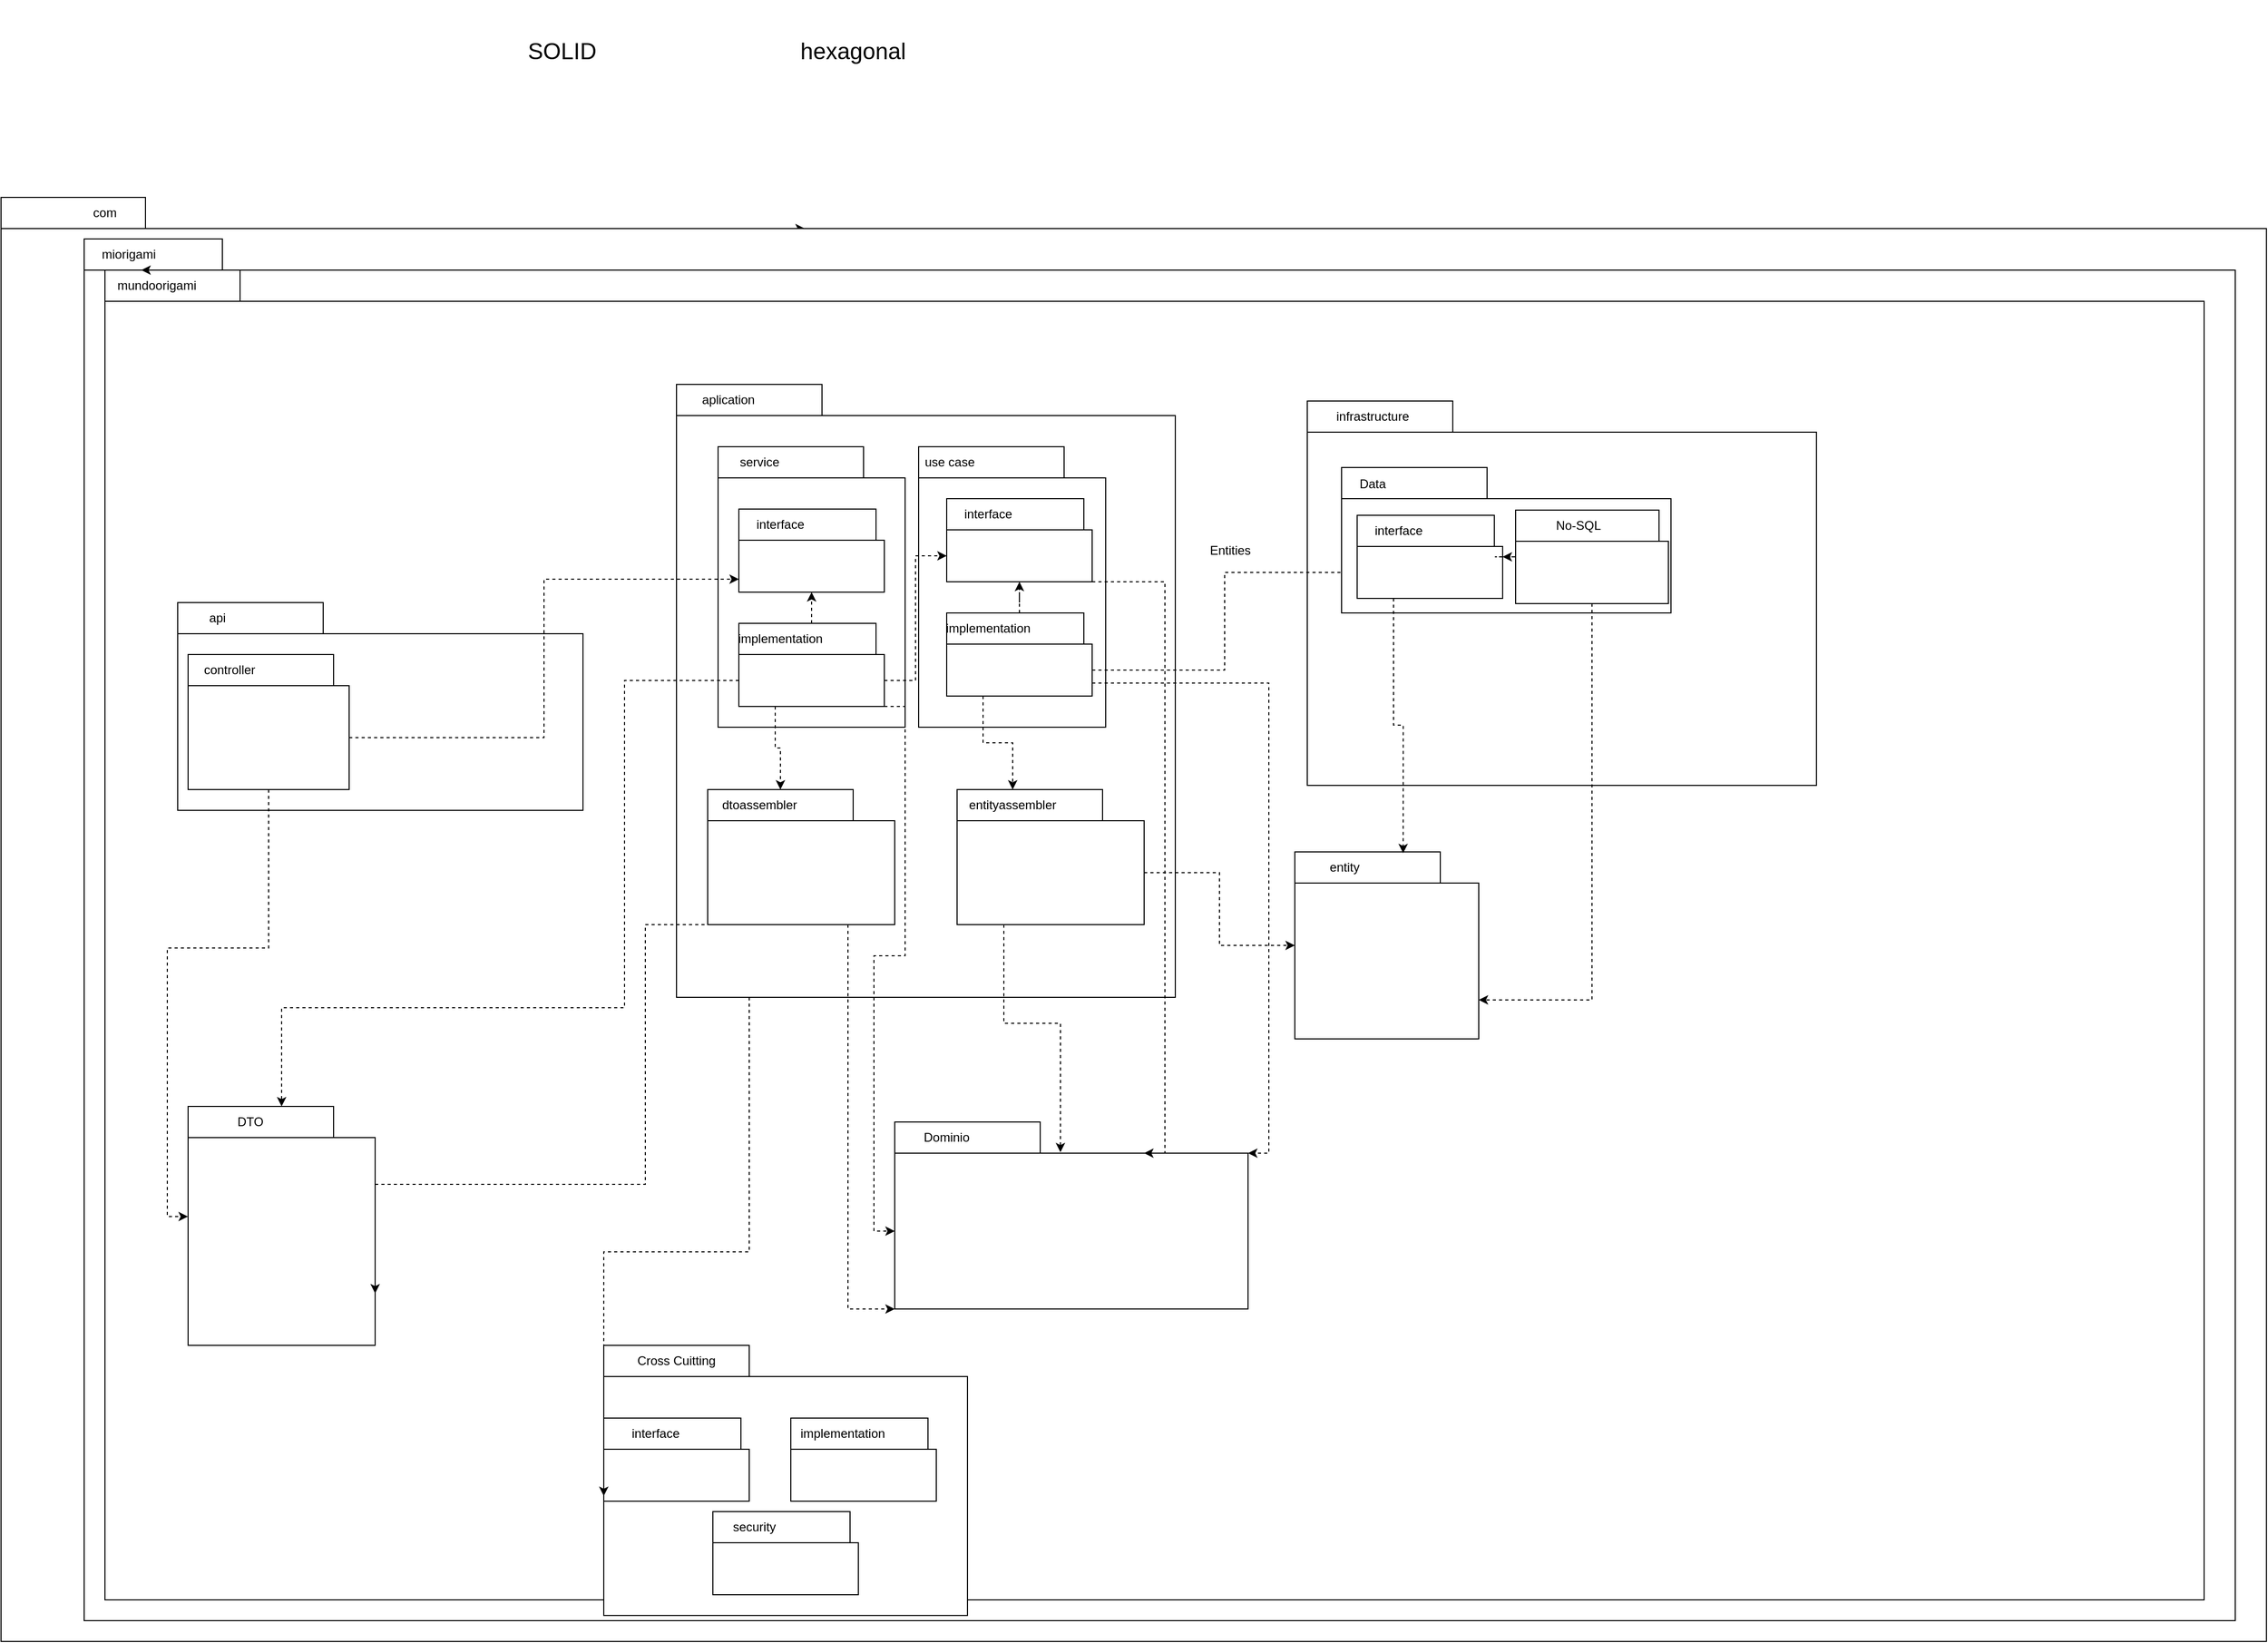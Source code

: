 <mxfile version="20.4.0" type="github" pages="2">
  <diagram id="njSuFOlGxyn5PJmG5m-q" name="Página-1">
    <mxGraphModel dx="3858" dy="2456" grid="1" gridSize="10" guides="1" tooltips="1" connect="1" arrows="1" fold="1" page="1" pageScale="1" pageWidth="827" pageHeight="1169" math="0" shadow="0">
      <root>
        <mxCell id="0" />
        <mxCell id="1" parent="0" />
        <mxCell id="4pJF7ue7lpUlPbhgmUZr-3" style="edgeStyle=orthogonalEdgeStyle;rounded=0;orthogonalLoop=1;jettySize=auto;html=1;dashed=1;" parent="1" edge="1">
          <mxGeometry relative="1" as="geometry">
            <mxPoint x="-226.5" y="-290" as="sourcePoint" />
            <mxPoint x="-146.5" y="-290" as="targetPoint" />
          </mxGeometry>
        </mxCell>
        <mxCell id="4pJF7ue7lpUlPbhgmUZr-6" value="Text" style="text;html=1;strokeColor=none;fillColor=none;align=center;verticalAlign=middle;whiteSpace=wrap;rounded=0;" parent="1" vertex="1">
          <mxGeometry x="160" y="120" width="60" height="30" as="geometry" />
        </mxCell>
        <mxCell id="4pJF7ue7lpUlPbhgmUZr-11" value="Mundo Origami" style="text;html=1;strokeColor=none;fillColor=none;align=center;verticalAlign=middle;whiteSpace=wrap;rounded=0;" parent="1" vertex="1">
          <mxGeometry x="-430" y="10" width="60" height="30" as="geometry" />
        </mxCell>
        <mxCell id="4pJF7ue7lpUlPbhgmUZr-12" style="edgeStyle=orthogonalEdgeStyle;rounded=0;orthogonalLoop=1;jettySize=auto;html=1;dashed=1;exitX=0;exitY=0;exitDx=390;exitDy=115;exitPerimeter=0;entryX=0;entryY=0;entryDx=0;entryDy=115;entryPerimeter=0;" parent="1" edge="1">
          <mxGeometry relative="1" as="geometry">
            <mxPoint x="243.5" y="-275" as="sourcePoint" />
            <mxPoint x="303.5" y="-275" as="targetPoint" />
          </mxGeometry>
        </mxCell>
        <mxCell id="FZhuZUUJ5nNlcM6EinAX-2" value="" style="shape=folder;fontStyle=1;spacingTop=10;tabWidth=130;tabHeight=30;tabPosition=left;html=1;" parent="1" vertex="1">
          <mxGeometry x="-920" y="-320" width="2180" height="1390" as="geometry" />
        </mxCell>
        <mxCell id="FZhuZUUJ5nNlcM6EinAX-3" value="" style="shape=folder;fontStyle=1;spacingTop=10;tabWidth=130;tabHeight=30;tabPosition=left;html=1;" parent="1" vertex="1">
          <mxGeometry x="-840" y="-280" width="2070" height="1330" as="geometry" />
        </mxCell>
        <mxCell id="FZhuZUUJ5nNlcM6EinAX-20" value="" style="shape=folder;fontStyle=1;spacingTop=10;tabWidth=130;tabHeight=30;tabPosition=left;html=1;" parent="1" vertex="1">
          <mxGeometry x="-820" y="-250" width="2020" height="1280" as="geometry" />
        </mxCell>
        <mxCell id="FZhuZUUJ5nNlcM6EinAX-21" value="com" style="text;html=1;strokeColor=none;fillColor=none;align=center;verticalAlign=middle;whiteSpace=wrap;rounded=0;" parent="1" vertex="1">
          <mxGeometry x="-850" y="-320" width="60" height="30" as="geometry" />
        </mxCell>
        <mxCell id="FZhuZUUJ5nNlcM6EinAX-22" value="miorigami" style="text;html=1;strokeColor=none;fillColor=none;align=center;verticalAlign=middle;whiteSpace=wrap;rounded=0;" parent="1" vertex="1">
          <mxGeometry x="-827" y="-280" width="60" height="30" as="geometry" />
        </mxCell>
        <mxCell id="FZhuZUUJ5nNlcM6EinAX-23" value="mundoorigami" style="text;html=1;strokeColor=none;fillColor=none;align=center;verticalAlign=middle;whiteSpace=wrap;rounded=0;" parent="1" vertex="1">
          <mxGeometry x="-800" y="-250" width="60" height="30" as="geometry" />
        </mxCell>
        <mxCell id="FZhuZUUJ5nNlcM6EinAX-28" value="" style="shape=folder;fontStyle=1;spacingTop=10;tabWidth=140;tabHeight=30;tabPosition=left;html=1;" parent="1" vertex="1">
          <mxGeometry x="-750" y="70" width="390" height="200" as="geometry" />
        </mxCell>
        <mxCell id="FZhuZUUJ5nNlcM6EinAX-29" value="api&amp;nbsp;" style="text;html=1;strokeColor=none;fillColor=none;align=center;verticalAlign=middle;whiteSpace=wrap;rounded=0;" parent="1" vertex="1">
          <mxGeometry x="-740" y="70" width="60" height="30" as="geometry" />
        </mxCell>
        <mxCell id="FZhuZUUJ5nNlcM6EinAX-30" value="" style="shape=folder;fontStyle=1;spacingTop=10;tabWidth=140;tabHeight=30;tabPosition=left;html=1;" parent="1" vertex="1">
          <mxGeometry x="-270" y="-140" width="480" height="590" as="geometry" />
        </mxCell>
        <mxCell id="FZhuZUUJ5nNlcM6EinAX-31" value="" style="shape=folder;fontStyle=1;spacingTop=10;tabWidth=140;tabHeight=30;tabPosition=left;html=1;" parent="1" vertex="1">
          <mxGeometry x="337" y="-124" width="490" height="370" as="geometry" />
        </mxCell>
        <mxCell id="FZhuZUUJ5nNlcM6EinAX-33" value="aplication" style="text;html=1;strokeColor=none;fillColor=none;align=center;verticalAlign=middle;whiteSpace=wrap;rounded=0;" parent="1" vertex="1">
          <mxGeometry x="-250" y="-140" width="60" height="30" as="geometry" />
        </mxCell>
        <mxCell id="Q-lflpS56EtilcvzjH1G-3" style="edgeStyle=orthogonalEdgeStyle;rounded=0;orthogonalLoop=1;jettySize=auto;html=1;exitX=0.5;exitY=1;exitDx=0;exitDy=0;exitPerimeter=0;entryX=-0.001;entryY=0.461;entryDx=0;entryDy=0;entryPerimeter=0;dashed=1;" parent="1" source="B2iAS1njUcuaEuBR_V0X-3" target="B2iAS1njUcuaEuBR_V0X-8" edge="1">
          <mxGeometry relative="1" as="geometry" />
        </mxCell>
        <mxCell id="B2iAS1njUcuaEuBR_V0X-3" value="" style="shape=folder;fontStyle=1;spacingTop=10;tabWidth=140;tabHeight=30;tabPosition=left;html=1;" parent="1" vertex="1">
          <mxGeometry x="-740" y="120" width="155" height="130" as="geometry" />
        </mxCell>
        <mxCell id="B2iAS1njUcuaEuBR_V0X-8" value="" style="shape=folder;fontStyle=1;spacingTop=10;tabWidth=140;tabHeight=30;tabPosition=left;html=1;" parent="1" vertex="1">
          <mxGeometry x="-740" y="555" width="180" height="230" as="geometry" />
        </mxCell>
        <mxCell id="B2iAS1njUcuaEuBR_V0X-9" value="DTO" style="text;html=1;strokeColor=none;fillColor=none;align=center;verticalAlign=middle;whiteSpace=wrap;rounded=0;" parent="1" vertex="1">
          <mxGeometry x="-710" y="555" width="60" height="30" as="geometry" />
        </mxCell>
        <mxCell id="B2iAS1njUcuaEuBR_V0X-10" value="" style="shape=folder;fontStyle=1;spacingTop=10;tabWidth=140;tabHeight=30;tabPosition=left;html=1;" parent="1" vertex="1">
          <mxGeometry x="-60" y="570" width="340" height="180" as="geometry" />
        </mxCell>
        <mxCell id="B2iAS1njUcuaEuBR_V0X-11" value="Dominio" style="text;html=1;strokeColor=none;fillColor=none;align=center;verticalAlign=middle;whiteSpace=wrap;rounded=0;" parent="1" vertex="1">
          <mxGeometry x="-40" y="570" width="60" height="30" as="geometry" />
        </mxCell>
        <mxCell id="B2iAS1njUcuaEuBR_V0X-14" value="infrastructure" style="text;html=1;strokeColor=none;fillColor=none;align=center;verticalAlign=middle;whiteSpace=wrap;rounded=0;" parent="1" vertex="1">
          <mxGeometry x="370" y="-124" width="60" height="30" as="geometry" />
        </mxCell>
        <mxCell id="B2iAS1njUcuaEuBR_V0X-17" value="" style="shape=folder;fontStyle=1;spacingTop=10;tabWidth=140;tabHeight=30;tabPosition=left;html=1;" parent="1" vertex="1">
          <mxGeometry x="-230" y="-80" width="180" height="270" as="geometry" />
        </mxCell>
        <mxCell id="B2iAS1njUcuaEuBR_V0X-18" value="" style="shape=folder;fontStyle=1;spacingTop=10;tabWidth=140;tabHeight=30;tabPosition=left;html=1;" parent="1" vertex="1">
          <mxGeometry x="-210" y="-20" width="140" height="80" as="geometry" />
        </mxCell>
        <mxCell id="Q-lflpS56EtilcvzjH1G-7" style="edgeStyle=orthogonalEdgeStyle;rounded=0;orthogonalLoop=1;jettySize=auto;html=1;exitX=0;exitY=0;exitDx=0;exitDy=55;exitPerimeter=0;dashed=1;" parent="1" source="B2iAS1njUcuaEuBR_V0X-19" target="B2iAS1njUcuaEuBR_V0X-8" edge="1">
          <mxGeometry relative="1" as="geometry">
            <Array as="points">
              <mxPoint x="-320" y="145" />
              <mxPoint x="-320" y="460" />
              <mxPoint x="-650" y="460" />
            </Array>
          </mxGeometry>
        </mxCell>
        <mxCell id="Q-lflpS56EtilcvzjH1G-11" style="edgeStyle=orthogonalEdgeStyle;rounded=0;orthogonalLoop=1;jettySize=auto;html=1;exitX=0.25;exitY=1;exitDx=0;exitDy=0;exitPerimeter=0;entryX=0.75;entryY=0;entryDx=0;entryDy=0;dashed=1;" parent="1" source="B2iAS1njUcuaEuBR_V0X-19" target="B2iAS1njUcuaEuBR_V0X-58" edge="1">
          <mxGeometry relative="1" as="geometry" />
        </mxCell>
        <mxCell id="Q-lflpS56EtilcvzjH1G-21" style="edgeStyle=orthogonalEdgeStyle;rounded=0;orthogonalLoop=1;jettySize=auto;html=1;exitX=0;exitY=0;exitDx=140;exitDy=80;exitPerimeter=0;entryX=0;entryY=0;entryDx=0;entryDy=105;entryPerimeter=0;dashed=1;" parent="1" source="B2iAS1njUcuaEuBR_V0X-19" target="B2iAS1njUcuaEuBR_V0X-10" edge="1">
          <mxGeometry relative="1" as="geometry">
            <Array as="points">
              <mxPoint x="-50" y="170" />
              <mxPoint x="-50" y="410" />
              <mxPoint x="-80" y="410" />
              <mxPoint x="-80" y="675" />
            </Array>
          </mxGeometry>
        </mxCell>
        <mxCell id="B2iAS1njUcuaEuBR_V0X-19" value="" style="shape=folder;fontStyle=1;spacingTop=10;tabWidth=140;tabHeight=30;tabPosition=left;html=1;" parent="1" vertex="1">
          <mxGeometry x="-210" y="90" width="140" height="80" as="geometry" />
        </mxCell>
        <mxCell id="B2iAS1njUcuaEuBR_V0X-20" value="interface" style="text;html=1;strokeColor=none;fillColor=none;align=center;verticalAlign=middle;whiteSpace=wrap;rounded=0;" parent="1" vertex="1">
          <mxGeometry x="-200" y="-20" width="60" height="30" as="geometry" />
        </mxCell>
        <mxCell id="B2iAS1njUcuaEuBR_V0X-21" value="service" style="text;html=1;strokeColor=none;fillColor=none;align=center;verticalAlign=middle;whiteSpace=wrap;rounded=0;" parent="1" vertex="1">
          <mxGeometry x="-220" y="-80" width="60" height="30" as="geometry" />
        </mxCell>
        <mxCell id="Q-lflpS56EtilcvzjH1G-18" style="edgeStyle=orthogonalEdgeStyle;rounded=0;orthogonalLoop=1;jettySize=auto;html=1;exitX=1;exitY=0;exitDx=0;exitDy=0;entryX=0.5;entryY=1;entryDx=0;entryDy=0;entryPerimeter=0;dashed=1;" parent="1" source="B2iAS1njUcuaEuBR_V0X-22" target="B2iAS1njUcuaEuBR_V0X-18" edge="1">
          <mxGeometry relative="1" as="geometry" />
        </mxCell>
        <mxCell id="B2iAS1njUcuaEuBR_V0X-22" value="implementation" style="text;html=1;strokeColor=none;fillColor=none;align=center;verticalAlign=middle;whiteSpace=wrap;rounded=0;" parent="1" vertex="1">
          <mxGeometry x="-200" y="90" width="60" height="30" as="geometry" />
        </mxCell>
        <mxCell id="B2iAS1njUcuaEuBR_V0X-23" value="controller&lt;span style=&quot;color: rgba(0, 0, 0, 0); font-family: monospace; font-size: 0px; text-align: start;&quot;&gt;%3CmxGraphModel%3E%3Croot%3E%3CmxCell%20id%3D%220%22%2F%3E%3CmxCell%20id%3D%221%22%20parent%3D%220%22%2F%3E%3CmxCell%20id%3D%222%22%20value%3D%22interface%22%20style%3D%22text%3Bhtml%3D1%3BstrokeColor%3Dnone%3BfillColor%3Dnone%3Balign%3Dcenter%3BverticalAlign%3Dmiddle%3BwhiteSpace%3Dwrap%3Brounded%3D0%3B%22%20vertex%3D%221%22%20parent%3D%221%22%3E%3CmxGeometry%20x%3D%22-190%22%20y%3D%22-20%22%20width%3D%2260%22%20height%3D%2230%22%20as%3D%22geometry%22%2F%3E%3C%2FmxCell%3E%3C%2Froot%3E%3C%2FmxGraphModel%3E&lt;/span&gt;" style="text;html=1;strokeColor=none;fillColor=none;align=center;verticalAlign=middle;whiteSpace=wrap;rounded=0;" parent="1" vertex="1">
          <mxGeometry x="-730" y="120" width="60" height="30" as="geometry" />
        </mxCell>
        <mxCell id="B2iAS1njUcuaEuBR_V0X-24" value="" style="shape=folder;fontStyle=1;spacingTop=10;tabWidth=140;tabHeight=30;tabPosition=left;html=1;" parent="1" vertex="1">
          <mxGeometry x="-340" y="785" width="350" height="260" as="geometry" />
        </mxCell>
        <mxCell id="B2iAS1njUcuaEuBR_V0X-25" value="Cross Cuitting" style="text;html=1;strokeColor=none;fillColor=none;align=center;verticalAlign=middle;whiteSpace=wrap;rounded=0;" parent="1" vertex="1">
          <mxGeometry x="-310" y="785" width="80" height="30" as="geometry" />
        </mxCell>
        <mxCell id="B2iAS1njUcuaEuBR_V0X-26" style="edgeStyle=orthogonalEdgeStyle;rounded=0;orthogonalLoop=1;jettySize=auto;html=1;exitX=0.5;exitY=0;exitDx=0;exitDy=0;entryX=0.25;entryY=0;entryDx=0;entryDy=0;" parent="1" source="FZhuZUUJ5nNlcM6EinAX-23" target="FZhuZUUJ5nNlcM6EinAX-23" edge="1">
          <mxGeometry relative="1" as="geometry" />
        </mxCell>
        <mxCell id="B2iAS1njUcuaEuBR_V0X-27" value="" style="shape=folder;fontStyle=1;spacingTop=10;tabWidth=140;tabHeight=30;tabPosition=left;html=1;" parent="1" vertex="1">
          <mxGeometry x="325" y="310" width="177" height="180" as="geometry" />
        </mxCell>
        <mxCell id="B2iAS1njUcuaEuBR_V0X-28" value="entity" style="text;html=1;strokeColor=none;fillColor=none;align=center;verticalAlign=middle;whiteSpace=wrap;rounded=0;" parent="1" vertex="1">
          <mxGeometry x="343" y="310" width="60" height="30" as="geometry" />
        </mxCell>
        <mxCell id="B2iAS1njUcuaEuBR_V0X-34" value="" style="shape=folder;fontStyle=1;spacingTop=10;tabWidth=140;tabHeight=30;tabPosition=left;html=1;" parent="1" vertex="1">
          <mxGeometry x="-37" y="-80" width="180" height="270" as="geometry" />
        </mxCell>
        <mxCell id="B2iAS1njUcuaEuBR_V0X-35" value="use case" style="text;html=1;strokeColor=none;fillColor=none;align=center;verticalAlign=middle;whiteSpace=wrap;rounded=0;" parent="1" vertex="1">
          <mxGeometry x="-37" y="-80" width="60" height="30" as="geometry" />
        </mxCell>
        <mxCell id="Q-lflpS56EtilcvzjH1G-20" style="edgeStyle=orthogonalEdgeStyle;rounded=0;orthogonalLoop=1;jettySize=auto;html=1;exitX=0;exitY=0;exitDx=140;exitDy=80;exitPerimeter=0;entryX=0;entryY=0;entryDx=240;entryDy=30;entryPerimeter=0;dashed=1;" parent="1" source="B2iAS1njUcuaEuBR_V0X-36" target="B2iAS1njUcuaEuBR_V0X-10" edge="1">
          <mxGeometry relative="1" as="geometry">
            <Array as="points">
              <mxPoint x="200" y="50" />
              <mxPoint x="200" y="600" />
            </Array>
          </mxGeometry>
        </mxCell>
        <mxCell id="B2iAS1njUcuaEuBR_V0X-36" value="" style="shape=folder;fontStyle=1;spacingTop=10;tabWidth=140;tabHeight=30;tabPosition=left;html=1;" parent="1" vertex="1">
          <mxGeometry x="-10" y="-30" width="140" height="80" as="geometry" />
        </mxCell>
        <mxCell id="Q-lflpS56EtilcvzjH1G-12" style="edgeStyle=orthogonalEdgeStyle;rounded=0;orthogonalLoop=1;jettySize=auto;html=1;exitX=0;exitY=0;exitDx=140;exitDy=55;exitPerimeter=0;entryX=0;entryY=0;entryDx=0;entryDy=55;entryPerimeter=0;dashed=1;" parent="1" source="B2iAS1njUcuaEuBR_V0X-37" target="B2iAS1njUcuaEuBR_V0X-45" edge="1">
          <mxGeometry relative="1" as="geometry" />
        </mxCell>
        <mxCell id="Q-lflpS56EtilcvzjH1G-14" style="edgeStyle=orthogonalEdgeStyle;rounded=0;orthogonalLoop=1;jettySize=auto;html=1;exitX=0.25;exitY=1;exitDx=0;exitDy=0;exitPerimeter=0;dashed=1;entryX=0.5;entryY=0;entryDx=0;entryDy=0;" parent="1" source="B2iAS1njUcuaEuBR_V0X-37" target="B2iAS1njUcuaEuBR_V0X-59" edge="1">
          <mxGeometry relative="1" as="geometry" />
        </mxCell>
        <mxCell id="Q-lflpS56EtilcvzjH1G-17" style="edgeStyle=orthogonalEdgeStyle;rounded=0;orthogonalLoop=1;jettySize=auto;html=1;exitX=0;exitY=0;exitDx=70;exitDy=0;exitPerimeter=0;dashed=1;" parent="1" source="B2iAS1njUcuaEuBR_V0X-37" target="B2iAS1njUcuaEuBR_V0X-36" edge="1">
          <mxGeometry relative="1" as="geometry" />
        </mxCell>
        <mxCell id="Q-lflpS56EtilcvzjH1G-22" style="edgeStyle=orthogonalEdgeStyle;rounded=0;orthogonalLoop=1;jettySize=auto;html=1;exitX=0;exitY=0;exitDx=140;exitDy=67.5;exitPerimeter=0;entryX=0;entryY=0;entryDx=340;entryDy=30;entryPerimeter=0;dashed=1;" parent="1" source="B2iAS1njUcuaEuBR_V0X-37" target="B2iAS1njUcuaEuBR_V0X-10" edge="1">
          <mxGeometry relative="1" as="geometry" />
        </mxCell>
        <mxCell id="B2iAS1njUcuaEuBR_V0X-37" value="" style="shape=folder;fontStyle=1;spacingTop=10;tabWidth=140;tabHeight=30;tabPosition=left;html=1;" parent="1" vertex="1">
          <mxGeometry x="-10" y="80" width="140" height="80" as="geometry" />
        </mxCell>
        <mxCell id="B2iAS1njUcuaEuBR_V0X-38" value="interface" style="text;html=1;strokeColor=none;fillColor=none;align=center;verticalAlign=middle;whiteSpace=wrap;rounded=0;" parent="1" vertex="1">
          <mxGeometry y="-30" width="60" height="30" as="geometry" />
        </mxCell>
        <mxCell id="B2iAS1njUcuaEuBR_V0X-39" value="implementation" style="text;html=1;strokeColor=none;fillColor=none;align=center;verticalAlign=middle;whiteSpace=wrap;rounded=0;" parent="1" vertex="1">
          <mxGeometry y="80" width="60" height="30" as="geometry" />
        </mxCell>
        <mxCell id="B2iAS1njUcuaEuBR_V0X-44" value="" style="shape=folder;fontStyle=1;spacingTop=10;tabWidth=140;tabHeight=30;tabPosition=left;html=1;" parent="1" vertex="1">
          <mxGeometry x="370" y="-60" width="317" height="140" as="geometry" />
        </mxCell>
        <mxCell id="Q-lflpS56EtilcvzjH1G-24" style="edgeStyle=orthogonalEdgeStyle;rounded=0;orthogonalLoop=1;jettySize=auto;html=1;exitX=0.25;exitY=1;exitDx=0;exitDy=0;exitPerimeter=0;entryX=0.589;entryY=0.007;entryDx=0;entryDy=0;entryPerimeter=0;dashed=1;" parent="1" source="B2iAS1njUcuaEuBR_V0X-45" target="B2iAS1njUcuaEuBR_V0X-27" edge="1">
          <mxGeometry relative="1" as="geometry" />
        </mxCell>
        <mxCell id="B2iAS1njUcuaEuBR_V0X-45" value="" style="shape=folder;fontStyle=1;spacingTop=10;tabWidth=140;tabHeight=30;tabPosition=left;html=1;" parent="1" vertex="1">
          <mxGeometry x="385" y="-14" width="140" height="80" as="geometry" />
        </mxCell>
        <mxCell id="B2iAS1njUcuaEuBR_V0X-46" value="interface" style="text;html=1;strokeColor=none;fillColor=none;align=center;verticalAlign=middle;whiteSpace=wrap;rounded=0;" parent="1" vertex="1">
          <mxGeometry x="395" y="-14" width="60" height="30" as="geometry" />
        </mxCell>
        <mxCell id="Q-lflpS56EtilcvzjH1G-16" style="edgeStyle=orthogonalEdgeStyle;rounded=0;orthogonalLoop=1;jettySize=auto;html=1;exitX=0;exitY=0;exitDx=0;exitDy=45;exitPerimeter=0;dashed=1;" parent="1" source="B2iAS1njUcuaEuBR_V0X-47" target="B2iAS1njUcuaEuBR_V0X-45" edge="1">
          <mxGeometry relative="1" as="geometry" />
        </mxCell>
        <mxCell id="Q-lflpS56EtilcvzjH1G-27" style="edgeStyle=orthogonalEdgeStyle;rounded=0;orthogonalLoop=1;jettySize=auto;html=1;exitX=0.5;exitY=1;exitDx=0;exitDy=0;exitPerimeter=0;entryX=0;entryY=0;entryDx=177;entryDy=142.5;entryPerimeter=0;dashed=1;" parent="1" source="B2iAS1njUcuaEuBR_V0X-47" target="B2iAS1njUcuaEuBR_V0X-27" edge="1">
          <mxGeometry relative="1" as="geometry" />
        </mxCell>
        <mxCell id="B2iAS1njUcuaEuBR_V0X-47" value="" style="shape=folder;fontStyle=1;spacingTop=10;tabWidth=140;tabHeight=30;tabPosition=left;html=1;" parent="1" vertex="1">
          <mxGeometry x="537.5" y="-19" width="147" height="90" as="geometry" />
        </mxCell>
        <mxCell id="B2iAS1njUcuaEuBR_V0X-48" value="No-SQL" style="text;html=1;strokeColor=none;fillColor=none;align=center;verticalAlign=middle;whiteSpace=wrap;rounded=0;" parent="1" vertex="1">
          <mxGeometry x="567.5" y="-19" width="60" height="30" as="geometry" />
        </mxCell>
        <mxCell id="B2iAS1njUcuaEuBR_V0X-49" value="Data" style="text;html=1;strokeColor=none;fillColor=none;align=center;verticalAlign=middle;whiteSpace=wrap;rounded=0;" parent="1" vertex="1">
          <mxGeometry x="370" y="-59" width="60" height="30" as="geometry" />
        </mxCell>
        <mxCell id="B2iAS1njUcuaEuBR_V0X-50" value="" style="shape=folder;fontStyle=1;spacingTop=10;tabWidth=140;tabHeight=30;tabPosition=left;html=1;" parent="1" vertex="1">
          <mxGeometry x="-235" y="945" width="140" height="80" as="geometry" />
        </mxCell>
        <mxCell id="B2iAS1njUcuaEuBR_V0X-51" value="security" style="text;html=1;strokeColor=none;fillColor=none;align=center;verticalAlign=middle;whiteSpace=wrap;rounded=0;" parent="1" vertex="1">
          <mxGeometry x="-225" y="945" width="60" height="30" as="geometry" />
        </mxCell>
        <mxCell id="B2iAS1njUcuaEuBR_V0X-52" value="" style="shape=folder;fontStyle=1;spacingTop=10;tabWidth=140;tabHeight=30;tabPosition=left;html=1;" parent="1" vertex="1">
          <mxGeometry x="-160" y="855" width="140" height="80" as="geometry" />
        </mxCell>
        <mxCell id="B2iAS1njUcuaEuBR_V0X-53" value="implementation" style="text;html=1;strokeColor=none;fillColor=none;align=center;verticalAlign=middle;whiteSpace=wrap;rounded=0;" parent="1" vertex="1">
          <mxGeometry x="-140" y="855" width="60" height="30" as="geometry" />
        </mxCell>
        <mxCell id="B2iAS1njUcuaEuBR_V0X-54" value="" style="shape=folder;fontStyle=1;spacingTop=10;tabWidth=140;tabHeight=30;tabPosition=left;html=1;" parent="1" vertex="1">
          <mxGeometry x="-340" y="855" width="140" height="80" as="geometry" />
        </mxCell>
        <mxCell id="B2iAS1njUcuaEuBR_V0X-55" value="interface" style="text;html=1;strokeColor=none;fillColor=none;align=center;verticalAlign=middle;whiteSpace=wrap;rounded=0;" parent="1" vertex="1">
          <mxGeometry x="-320" y="855" width="60" height="30" as="geometry" />
        </mxCell>
        <mxCell id="Q-lflpS56EtilcvzjH1G-8" style="edgeStyle=orthogonalEdgeStyle;rounded=0;orthogonalLoop=1;jettySize=auto;html=1;exitX=0.25;exitY=1;exitDx=0;exitDy=0;exitPerimeter=0;entryX=0;entryY=0;entryDx=180;entryDy=180;entryPerimeter=0;dashed=1;" parent="1" source="B2iAS1njUcuaEuBR_V0X-56" target="B2iAS1njUcuaEuBR_V0X-8" edge="1">
          <mxGeometry relative="1" as="geometry">
            <Array as="points">
              <mxPoint x="-300" y="380" />
              <mxPoint x="-300" y="630" />
              <mxPoint x="-560" y="630" />
            </Array>
          </mxGeometry>
        </mxCell>
        <mxCell id="Q-lflpS56EtilcvzjH1G-9" style="edgeStyle=orthogonalEdgeStyle;rounded=0;orthogonalLoop=1;jettySize=auto;html=1;entryX=0;entryY=0;entryDx=0;entryDy=145;entryPerimeter=0;dashed=1;" parent="1" source="FZhuZUUJ5nNlcM6EinAX-30" target="B2iAS1njUcuaEuBR_V0X-24" edge="1">
          <mxGeometry relative="1" as="geometry">
            <Array as="points">
              <mxPoint x="-200" y="695" />
            </Array>
          </mxGeometry>
        </mxCell>
        <mxCell id="Q-lflpS56EtilcvzjH1G-10" style="edgeStyle=orthogonalEdgeStyle;rounded=0;orthogonalLoop=1;jettySize=auto;html=1;exitX=0.75;exitY=1;exitDx=0;exitDy=0;exitPerimeter=0;entryX=0;entryY=0;entryDx=0;entryDy=180;dashed=1;entryPerimeter=0;" parent="1" source="B2iAS1njUcuaEuBR_V0X-56" target="B2iAS1njUcuaEuBR_V0X-10" edge="1">
          <mxGeometry relative="1" as="geometry">
            <Array as="points">
              <mxPoint x="-105" y="750" />
            </Array>
          </mxGeometry>
        </mxCell>
        <mxCell id="B2iAS1njUcuaEuBR_V0X-56" value="" style="shape=folder;fontStyle=1;spacingTop=10;tabWidth=140;tabHeight=30;tabPosition=left;html=1;" parent="1" vertex="1">
          <mxGeometry x="-240" y="250" width="180" height="130" as="geometry" />
        </mxCell>
        <mxCell id="Q-lflpS56EtilcvzjH1G-15" style="edgeStyle=orthogonalEdgeStyle;rounded=0;orthogonalLoop=1;jettySize=auto;html=1;exitX=0;exitY=0;exitDx=180;exitDy=80;exitPerimeter=0;dashed=1;" parent="1" source="B2iAS1njUcuaEuBR_V0X-57" target="B2iAS1njUcuaEuBR_V0X-27" edge="1">
          <mxGeometry relative="1" as="geometry" />
        </mxCell>
        <mxCell id="Q-lflpS56EtilcvzjH1G-23" style="edgeStyle=orthogonalEdgeStyle;rounded=0;orthogonalLoop=1;jettySize=auto;html=1;exitX=0.25;exitY=1;exitDx=0;exitDy=0;exitPerimeter=0;entryX=0.469;entryY=0.162;entryDx=0;entryDy=0;entryPerimeter=0;dashed=1;" parent="1" source="B2iAS1njUcuaEuBR_V0X-57" target="B2iAS1njUcuaEuBR_V0X-10" edge="1">
          <mxGeometry relative="1" as="geometry" />
        </mxCell>
        <mxCell id="B2iAS1njUcuaEuBR_V0X-57" value="" style="shape=folder;fontStyle=1;spacingTop=10;tabWidth=140;tabHeight=30;tabPosition=left;html=1;" parent="1" vertex="1">
          <mxGeometry y="250" width="180" height="130" as="geometry" />
        </mxCell>
        <mxCell id="B2iAS1njUcuaEuBR_V0X-58" value="dtoassembler" style="text;html=1;strokeColor=none;fillColor=none;align=center;verticalAlign=middle;whiteSpace=wrap;rounded=0;" parent="1" vertex="1">
          <mxGeometry x="-230" y="250" width="80" height="30" as="geometry" />
        </mxCell>
        <mxCell id="B2iAS1njUcuaEuBR_V0X-59" value="entityassembler" style="text;html=1;strokeColor=none;fillColor=none;align=center;verticalAlign=middle;whiteSpace=wrap;rounded=0;" parent="1" vertex="1">
          <mxGeometry x="10" y="250" width="87" height="30" as="geometry" />
        </mxCell>
        <mxCell id="Q-lflpS56EtilcvzjH1G-2" style="edgeStyle=orthogonalEdgeStyle;rounded=0;orthogonalLoop=1;jettySize=auto;html=1;exitX=0;exitY=0;exitDx=155;exitDy=80;exitPerimeter=0;entryX=0;entryY=0;entryDx=0;entryDy=67.5;entryPerimeter=0;dashed=1;" parent="1" source="B2iAS1njUcuaEuBR_V0X-3" target="B2iAS1njUcuaEuBR_V0X-18" edge="1">
          <mxGeometry relative="1" as="geometry" />
        </mxCell>
        <mxCell id="Q-lflpS56EtilcvzjH1G-6" style="edgeStyle=orthogonalEdgeStyle;rounded=0;orthogonalLoop=1;jettySize=auto;html=1;exitX=0;exitY=0;exitDx=140;exitDy=55;exitPerimeter=0;entryX=0;entryY=0;entryDx=0;entryDy=55;entryPerimeter=0;dashed=1;" parent="1" source="B2iAS1njUcuaEuBR_V0X-19" target="B2iAS1njUcuaEuBR_V0X-36" edge="1">
          <mxGeometry relative="1" as="geometry" />
        </mxCell>
        <mxCell id="Q-lflpS56EtilcvzjH1G-13" value="Entities" style="text;html=1;strokeColor=none;fillColor=none;align=center;verticalAlign=middle;whiteSpace=wrap;rounded=0;" parent="1" vertex="1">
          <mxGeometry x="233" y="5" width="60" height="30" as="geometry" />
        </mxCell>
        <mxCell id="apABDPOrwCA1YmH_4dTa-1" value="&lt;font style=&quot;font-size: 22px;&quot;&gt;SOLID&lt;/font&gt;" style="text;html=1;strokeColor=none;fillColor=none;align=center;verticalAlign=middle;whiteSpace=wrap;rounded=0;" parent="1" vertex="1">
          <mxGeometry x="-490" y="-510" width="220" height="100" as="geometry" />
        </mxCell>
        <mxCell id="apABDPOrwCA1YmH_4dTa-2" value="&lt;font style=&quot;font-size: 22px;&quot;&gt;hexagonal&lt;/font&gt;" style="text;html=1;strokeColor=none;fillColor=none;align=center;verticalAlign=middle;whiteSpace=wrap;rounded=0;" parent="1" vertex="1">
          <mxGeometry x="-210" y="-510" width="220" height="100" as="geometry" />
        </mxCell>
      </root>
    </mxGraphModel>
  </diagram>
  <diagram id="0iafCUrRMLdDsTdESkp2" name="Página-2">
    <mxGraphModel dx="3031" dy="1287" grid="1" gridSize="10" guides="1" tooltips="1" connect="1" arrows="1" fold="1" page="1" pageScale="1" pageWidth="827" pageHeight="1169" math="0" shadow="0">
      <root>
        <mxCell id="0" />
        <mxCell id="1" parent="0" />
        <mxCell id="dUCmMsZ1Xh3FnuEXSapk-1" value="Front-End" style="shape=module;align=left;spacingLeft=20;align=center;verticalAlign=top;jettyWidth=218;jettyHeight=48;" vertex="1" parent="1">
          <mxGeometry x="-730" y="1100" width="1513" height="400" as="geometry" />
        </mxCell>
        <mxCell id="dUCmMsZ1Xh3FnuEXSapk-2" value="Autenticación" style="shape=module;align=left;spacingLeft=20;align=center;verticalAlign=top;jettyWidth=67;jettyHeight=11;" vertex="1" parent="1">
          <mxGeometry x="-417" y="1160" width="440" height="200" as="geometry" />
        </mxCell>
        <mxCell id="dUCmMsZ1Xh3FnuEXSapk-3" style="edgeStyle=orthogonalEdgeStyle;rounded=0;orthogonalLoop=1;jettySize=auto;html=1;entryX=0.5;entryY=0;entryDx=0;entryDy=0;dashed=1;" edge="1" parent="1" source="dUCmMsZ1Xh3FnuEXSapk-4" target="dUCmMsZ1Xh3FnuEXSapk-5">
          <mxGeometry relative="1" as="geometry" />
        </mxCell>
        <mxCell id="dUCmMsZ1Xh3FnuEXSapk-4" value="Registrarse" style="shape=module;align=left;spacingLeft=20;align=center;verticalAlign=top;fillColor=#f5f5f5;strokeColor=#666666;fontColor=#333333;" vertex="1" parent="1">
          <mxGeometry x="-357" y="1235" width="100" height="50" as="geometry" />
        </mxCell>
        <mxCell id="dUCmMsZ1Xh3FnuEXSapk-5" value="Iniciar sesion" style="shape=module;align=left;spacingLeft=20;align=center;verticalAlign=top;fillColor=#f5f5f5;fontColor=#333333;strokeColor=#666666;" vertex="1" parent="1">
          <mxGeometry x="-177" y="1235" width="100" height="50" as="geometry" />
        </mxCell>
        <mxCell id="dUCmMsZ1Xh3FnuEXSapk-6" value="Autenticación" style="shape=module;align=left;spacingLeft=20;align=center;verticalAlign=top;jettyWidth=67;jettyHeight=11;" vertex="1" parent="1">
          <mxGeometry x="33" y="1155" width="440" height="200" as="geometry" />
        </mxCell>
        <mxCell id="dUCmMsZ1Xh3FnuEXSapk-7" style="edgeStyle=orthogonalEdgeStyle;rounded=0;orthogonalLoop=1;jettySize=auto;html=1;entryX=0.5;entryY=0;entryDx=0;entryDy=0;dashed=1;" edge="1" parent="1" source="dUCmMsZ1Xh3FnuEXSapk-8" target="dUCmMsZ1Xh3FnuEXSapk-12">
          <mxGeometry relative="1" as="geometry" />
        </mxCell>
        <mxCell id="dUCmMsZ1Xh3FnuEXSapk-8" value="Ver Tutorial" style="shape=module;align=left;spacingLeft=20;align=center;verticalAlign=top;fillColor=#f5f5f5;strokeColor=#666666;fontColor=#333333;" vertex="1" parent="1">
          <mxGeometry x="213" y="1235" width="100" height="50" as="geometry" />
        </mxCell>
        <mxCell id="dUCmMsZ1Xh3FnuEXSapk-9" style="edgeStyle=orthogonalEdgeStyle;rounded=0;orthogonalLoop=1;jettySize=auto;html=1;entryX=0.75;entryY=0;entryDx=0;entryDy=0;dashed=1;" edge="1" parent="1" source="dUCmMsZ1Xh3FnuEXSapk-10" target="dUCmMsZ1Xh3FnuEXSapk-8">
          <mxGeometry relative="1" as="geometry" />
        </mxCell>
        <mxCell id="dUCmMsZ1Xh3FnuEXSapk-10" value="Inicio" style="shape=module;align=left;spacingLeft=20;align=center;verticalAlign=top;fillColor=#f5f5f5;strokeColor=#666666;fontColor=#333333;" vertex="1" parent="1">
          <mxGeometry x="83" y="1235" width="100" height="50" as="geometry" />
        </mxCell>
        <mxCell id="dUCmMsZ1Xh3FnuEXSapk-11" style="edgeStyle=orthogonalEdgeStyle;rounded=0;orthogonalLoop=1;jettySize=auto;html=1;entryX=0.657;entryY=0.013;entryDx=0;entryDy=0;entryPerimeter=0;dashed=1;" edge="1" parent="1" source="dUCmMsZ1Xh3FnuEXSapk-5" target="dUCmMsZ1Xh3FnuEXSapk-10">
          <mxGeometry relative="1" as="geometry" />
        </mxCell>
        <mxCell id="dUCmMsZ1Xh3FnuEXSapk-12" value="Salir Tutorial" style="shape=module;align=left;spacingLeft=20;align=center;verticalAlign=top;fillColor=#f5f5f5;strokeColor=#666666;fontColor=#333333;" vertex="1" parent="1">
          <mxGeometry x="343" y="1230" width="100" height="50" as="geometry" />
        </mxCell>
        <mxCell id="4zCHHWSdHy4FV5sv3Yrn-1" value="" style="shape=folder;fontStyle=1;spacingTop=10;tabWidth=140;tabHeight=30;tabPosition=left;html=1;" vertex="1" parent="1">
          <mxGeometry x="-420" y="850" width="390" height="200" as="geometry" />
        </mxCell>
        <mxCell id="4zCHHWSdHy4FV5sv3Yrn-2" value="Aplicación" style="text;html=1;strokeColor=none;fillColor=none;align=center;verticalAlign=middle;whiteSpace=wrap;rounded=0;" vertex="1" parent="1">
          <mxGeometry x="-380" y="850" width="60" height="30" as="geometry" />
        </mxCell>
        <mxCell id="4zCHHWSdHy4FV5sv3Yrn-3" value="" style="shape=folder;fontStyle=1;spacingTop=10;tabWidth=140;tabHeight=30;tabPosition=left;html=1;" vertex="1" parent="1">
          <mxGeometry x="50" y="850" width="390" height="200" as="geometry" />
        </mxCell>
        <mxCell id="4zCHHWSdHy4FV5sv3Yrn-4" value="" style="shape=folder;fontStyle=1;spacingTop=10;tabWidth=140;tabHeight=30;tabPosition=left;html=1;" vertex="1" parent="1">
          <mxGeometry x="600" y="880" width="390" height="200" as="geometry" />
        </mxCell>
        <mxCell id="4zCHHWSdHy4FV5sv3Yrn-5" value="Base de datos" style="text;html=1;strokeColor=none;fillColor=none;align=center;verticalAlign=middle;whiteSpace=wrap;rounded=0;" vertex="1" parent="1">
          <mxGeometry x="630" y="875" width="60" height="30" as="geometry" />
        </mxCell>
        <mxCell id="4zCHHWSdHy4FV5sv3Yrn-6" value="Logica de negocio" style="text;html=1;strokeColor=none;fillColor=none;align=center;verticalAlign=middle;whiteSpace=wrap;rounded=0;" vertex="1" parent="1">
          <mxGeometry x="100" y="850" width="60" height="30" as="geometry" />
        </mxCell>
      </root>
    </mxGraphModel>
  </diagram>
</mxfile>
